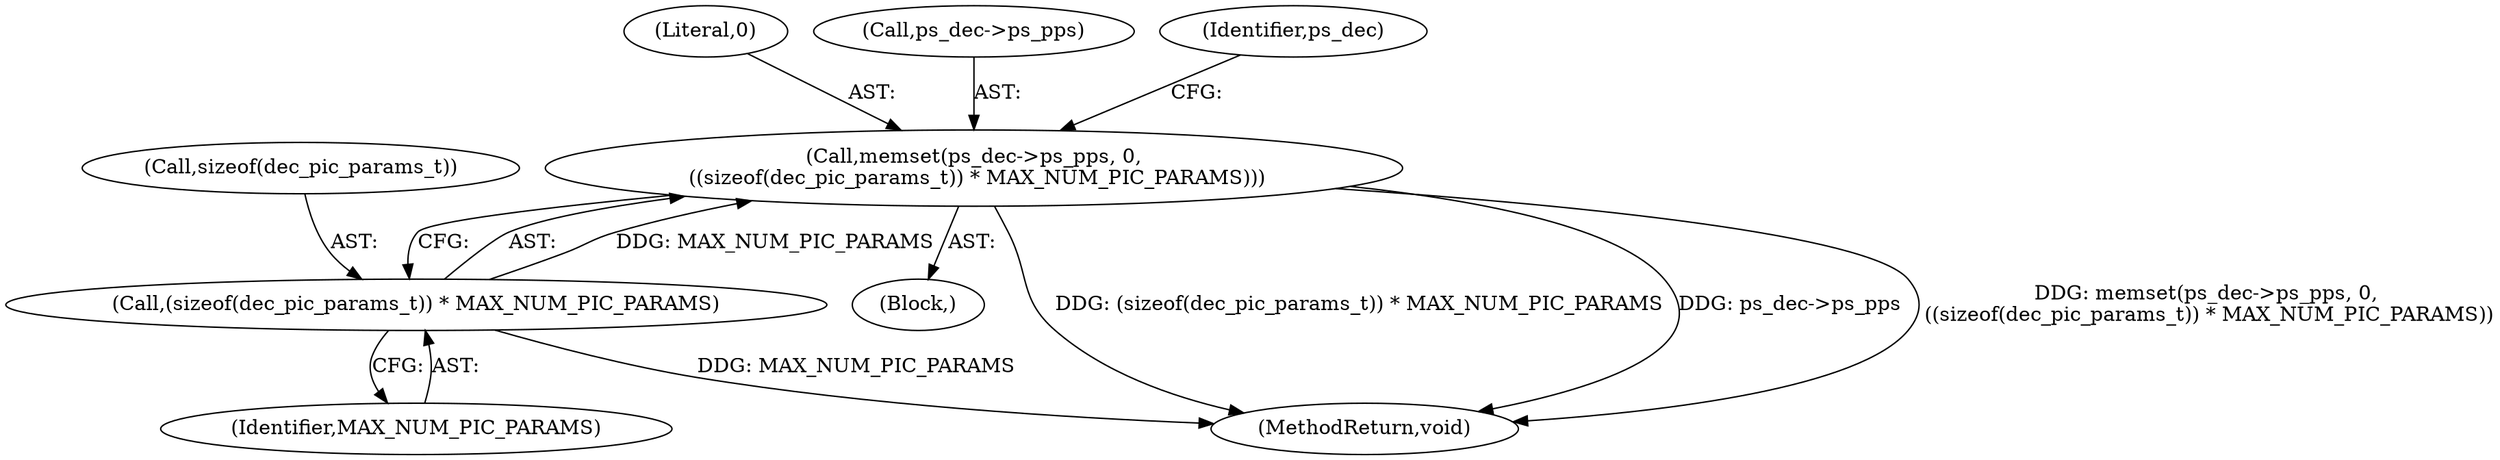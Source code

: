 digraph "0_Android_ecf6c7ce6d5a22d52160698aab44fc234c63291a@API" {
"1000321" [label="(Call,memset(ps_dec->ps_pps, 0,\n ((sizeof(dec_pic_params_t)) * MAX_NUM_PIC_PARAMS)))"];
"1000326" [label="(Call,(sizeof(dec_pic_params_t)) * MAX_NUM_PIC_PARAMS)"];
"1000325" [label="(Literal,0)"];
"1000121" [label="(Block,)"];
"1000322" [label="(Call,ps_dec->ps_pps)"];
"1000321" [label="(Call,memset(ps_dec->ps_pps, 0,\n ((sizeof(dec_pic_params_t)) * MAX_NUM_PIC_PARAMS)))"];
"1000332" [label="(Identifier,ps_dec)"];
"1000956" [label="(MethodReturn,void)"];
"1000326" [label="(Call,(sizeof(dec_pic_params_t)) * MAX_NUM_PIC_PARAMS)"];
"1000329" [label="(Identifier,MAX_NUM_PIC_PARAMS)"];
"1000327" [label="(Call,sizeof(dec_pic_params_t))"];
"1000321" -> "1000121"  [label="AST: "];
"1000321" -> "1000326"  [label="CFG: "];
"1000322" -> "1000321"  [label="AST: "];
"1000325" -> "1000321"  [label="AST: "];
"1000326" -> "1000321"  [label="AST: "];
"1000332" -> "1000321"  [label="CFG: "];
"1000321" -> "1000956"  [label="DDG: (sizeof(dec_pic_params_t)) * MAX_NUM_PIC_PARAMS"];
"1000321" -> "1000956"  [label="DDG: ps_dec->ps_pps"];
"1000321" -> "1000956"  [label="DDG: memset(ps_dec->ps_pps, 0,\n ((sizeof(dec_pic_params_t)) * MAX_NUM_PIC_PARAMS))"];
"1000326" -> "1000321"  [label="DDG: MAX_NUM_PIC_PARAMS"];
"1000326" -> "1000329"  [label="CFG: "];
"1000327" -> "1000326"  [label="AST: "];
"1000329" -> "1000326"  [label="AST: "];
"1000326" -> "1000956"  [label="DDG: MAX_NUM_PIC_PARAMS"];
}
